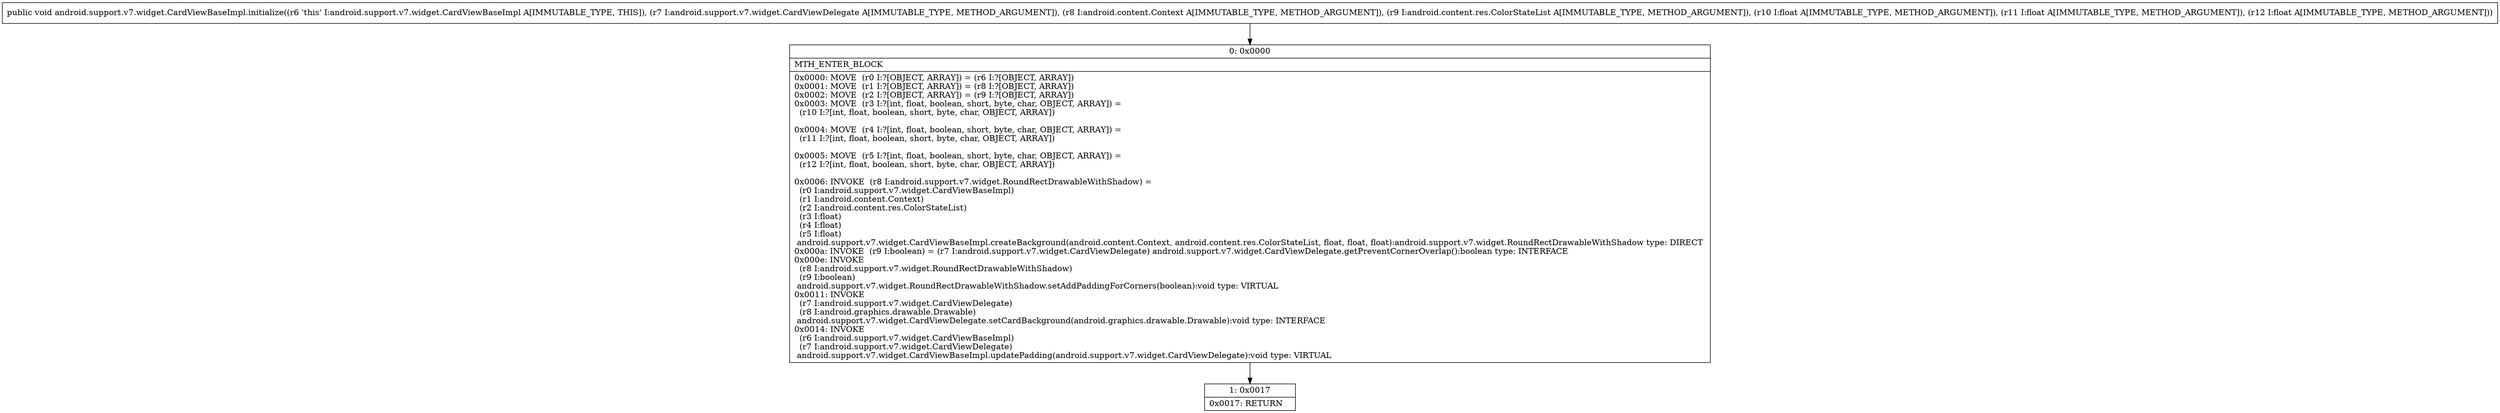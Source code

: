 digraph "CFG forandroid.support.v7.widget.CardViewBaseImpl.initialize(Landroid\/support\/v7\/widget\/CardViewDelegate;Landroid\/content\/Context;Landroid\/content\/res\/ColorStateList;FFF)V" {
Node_0 [shape=record,label="{0\:\ 0x0000|MTH_ENTER_BLOCK\l|0x0000: MOVE  (r0 I:?[OBJECT, ARRAY]) = (r6 I:?[OBJECT, ARRAY]) \l0x0001: MOVE  (r1 I:?[OBJECT, ARRAY]) = (r8 I:?[OBJECT, ARRAY]) \l0x0002: MOVE  (r2 I:?[OBJECT, ARRAY]) = (r9 I:?[OBJECT, ARRAY]) \l0x0003: MOVE  (r3 I:?[int, float, boolean, short, byte, char, OBJECT, ARRAY]) = \l  (r10 I:?[int, float, boolean, short, byte, char, OBJECT, ARRAY])\l \l0x0004: MOVE  (r4 I:?[int, float, boolean, short, byte, char, OBJECT, ARRAY]) = \l  (r11 I:?[int, float, boolean, short, byte, char, OBJECT, ARRAY])\l \l0x0005: MOVE  (r5 I:?[int, float, boolean, short, byte, char, OBJECT, ARRAY]) = \l  (r12 I:?[int, float, boolean, short, byte, char, OBJECT, ARRAY])\l \l0x0006: INVOKE  (r8 I:android.support.v7.widget.RoundRectDrawableWithShadow) = \l  (r0 I:android.support.v7.widget.CardViewBaseImpl)\l  (r1 I:android.content.Context)\l  (r2 I:android.content.res.ColorStateList)\l  (r3 I:float)\l  (r4 I:float)\l  (r5 I:float)\l android.support.v7.widget.CardViewBaseImpl.createBackground(android.content.Context, android.content.res.ColorStateList, float, float, float):android.support.v7.widget.RoundRectDrawableWithShadow type: DIRECT \l0x000a: INVOKE  (r9 I:boolean) = (r7 I:android.support.v7.widget.CardViewDelegate) android.support.v7.widget.CardViewDelegate.getPreventCornerOverlap():boolean type: INTERFACE \l0x000e: INVOKE  \l  (r8 I:android.support.v7.widget.RoundRectDrawableWithShadow)\l  (r9 I:boolean)\l android.support.v7.widget.RoundRectDrawableWithShadow.setAddPaddingForCorners(boolean):void type: VIRTUAL \l0x0011: INVOKE  \l  (r7 I:android.support.v7.widget.CardViewDelegate)\l  (r8 I:android.graphics.drawable.Drawable)\l android.support.v7.widget.CardViewDelegate.setCardBackground(android.graphics.drawable.Drawable):void type: INTERFACE \l0x0014: INVOKE  \l  (r6 I:android.support.v7.widget.CardViewBaseImpl)\l  (r7 I:android.support.v7.widget.CardViewDelegate)\l android.support.v7.widget.CardViewBaseImpl.updatePadding(android.support.v7.widget.CardViewDelegate):void type: VIRTUAL \l}"];
Node_1 [shape=record,label="{1\:\ 0x0017|0x0017: RETURN   \l}"];
MethodNode[shape=record,label="{public void android.support.v7.widget.CardViewBaseImpl.initialize((r6 'this' I:android.support.v7.widget.CardViewBaseImpl A[IMMUTABLE_TYPE, THIS]), (r7 I:android.support.v7.widget.CardViewDelegate A[IMMUTABLE_TYPE, METHOD_ARGUMENT]), (r8 I:android.content.Context A[IMMUTABLE_TYPE, METHOD_ARGUMENT]), (r9 I:android.content.res.ColorStateList A[IMMUTABLE_TYPE, METHOD_ARGUMENT]), (r10 I:float A[IMMUTABLE_TYPE, METHOD_ARGUMENT]), (r11 I:float A[IMMUTABLE_TYPE, METHOD_ARGUMENT]), (r12 I:float A[IMMUTABLE_TYPE, METHOD_ARGUMENT])) }"];
MethodNode -> Node_0;
Node_0 -> Node_1;
}

